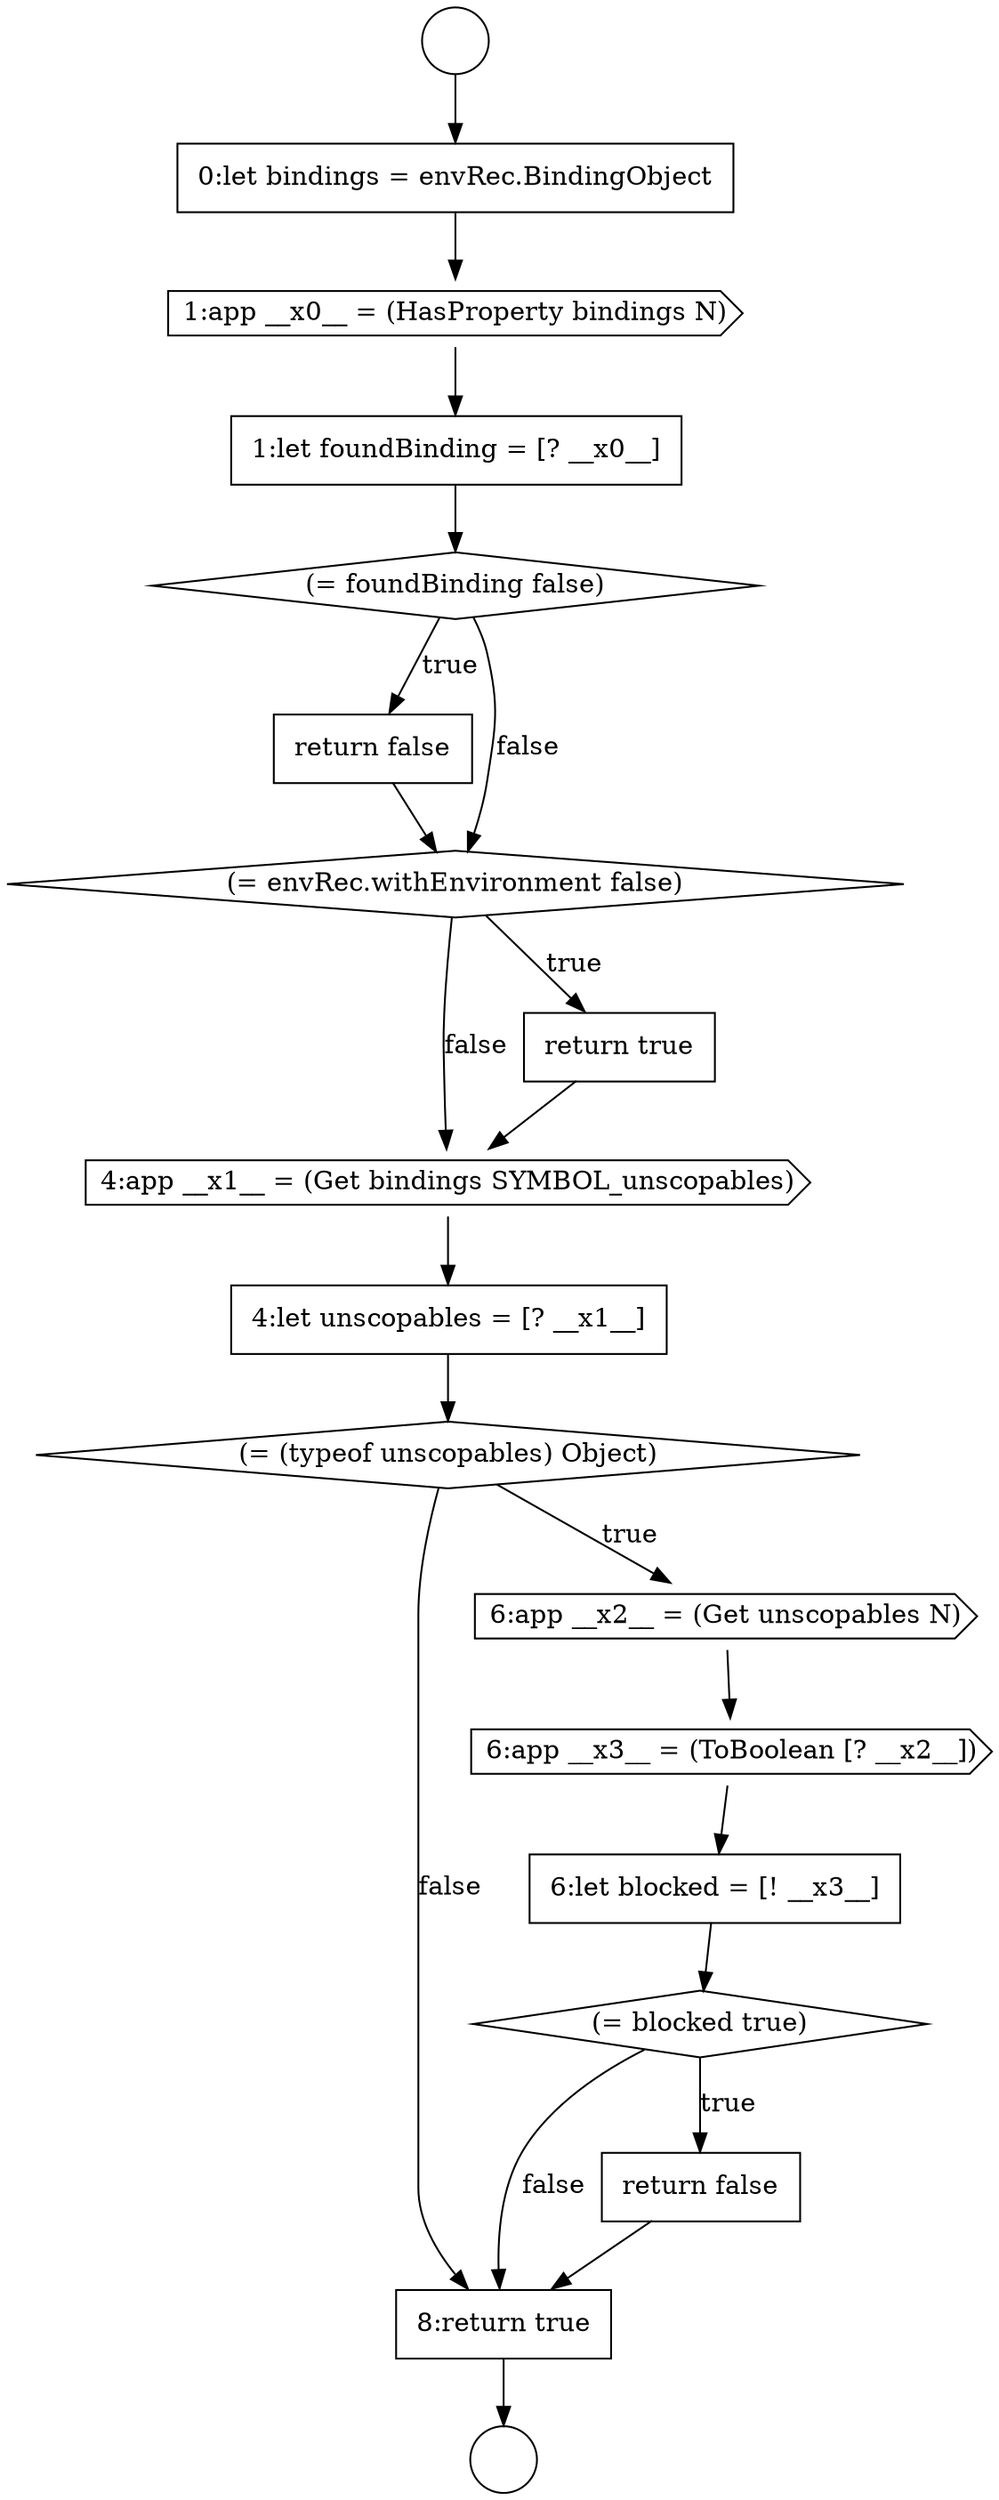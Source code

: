 digraph {
  node0 [shape=circle label=" " color="black" fillcolor="white" style=filled]
  node5 [shape=diamond, label=<<font color="black">(= foundBinding false)</font>> color="black" fillcolor="white" style=filled]
  node10 [shape=none, margin=0, label=<<font color="black">
    <table border="0" cellborder="1" cellspacing="0" cellpadding="10">
      <tr><td align="left">4:let unscopables = [? __x1__]</td></tr>
    </table>
  </font>> color="black" fillcolor="white" style=filled]
  node14 [shape=none, margin=0, label=<<font color="black">
    <table border="0" cellborder="1" cellspacing="0" cellpadding="10">
      <tr><td align="left">6:let blocked = [! __x3__]</td></tr>
    </table>
  </font>> color="black" fillcolor="white" style=filled]
  node1 [shape=circle label=" " color="black" fillcolor="white" style=filled]
  node6 [shape=none, margin=0, label=<<font color="black">
    <table border="0" cellborder="1" cellspacing="0" cellpadding="10">
      <tr><td align="left">return false</td></tr>
    </table>
  </font>> color="black" fillcolor="white" style=filled]
  node9 [shape=cds, label=<<font color="black">4:app __x1__ = (Get bindings SYMBOL_unscopables)</font>> color="black" fillcolor="white" style=filled]
  node13 [shape=cds, label=<<font color="black">6:app __x3__ = (ToBoolean [? __x2__])</font>> color="black" fillcolor="white" style=filled]
  node2 [shape=none, margin=0, label=<<font color="black">
    <table border="0" cellborder="1" cellspacing="0" cellpadding="10">
      <tr><td align="left">0:let bindings = envRec.BindingObject</td></tr>
    </table>
  </font>> color="black" fillcolor="white" style=filled]
  node17 [shape=none, margin=0, label=<<font color="black">
    <table border="0" cellborder="1" cellspacing="0" cellpadding="10">
      <tr><td align="left">8:return true</td></tr>
    </table>
  </font>> color="black" fillcolor="white" style=filled]
  node12 [shape=cds, label=<<font color="black">6:app __x2__ = (Get unscopables N)</font>> color="black" fillcolor="white" style=filled]
  node7 [shape=diamond, label=<<font color="black">(= envRec.withEnvironment false)</font>> color="black" fillcolor="white" style=filled]
  node3 [shape=cds, label=<<font color="black">1:app __x0__ = (HasProperty bindings N)</font>> color="black" fillcolor="white" style=filled]
  node16 [shape=none, margin=0, label=<<font color="black">
    <table border="0" cellborder="1" cellspacing="0" cellpadding="10">
      <tr><td align="left">return false</td></tr>
    </table>
  </font>> color="black" fillcolor="white" style=filled]
  node11 [shape=diamond, label=<<font color="black">(= (typeof unscopables) Object)</font>> color="black" fillcolor="white" style=filled]
  node8 [shape=none, margin=0, label=<<font color="black">
    <table border="0" cellborder="1" cellspacing="0" cellpadding="10">
      <tr><td align="left">return true</td></tr>
    </table>
  </font>> color="black" fillcolor="white" style=filled]
  node4 [shape=none, margin=0, label=<<font color="black">
    <table border="0" cellborder="1" cellspacing="0" cellpadding="10">
      <tr><td align="left">1:let foundBinding = [? __x0__]</td></tr>
    </table>
  </font>> color="black" fillcolor="white" style=filled]
  node15 [shape=diamond, label=<<font color="black">(= blocked true)</font>> color="black" fillcolor="white" style=filled]
  node3 -> node4 [ color="black"]
  node11 -> node12 [label=<<font color="black">true</font>> color="black"]
  node11 -> node17 [label=<<font color="black">false</font>> color="black"]
  node17 -> node1 [ color="black"]
  node2 -> node3 [ color="black"]
  node7 -> node8 [label=<<font color="black">true</font>> color="black"]
  node7 -> node9 [label=<<font color="black">false</font>> color="black"]
  node13 -> node14 [ color="black"]
  node12 -> node13 [ color="black"]
  node0 -> node2 [ color="black"]
  node6 -> node7 [ color="black"]
  node14 -> node15 [ color="black"]
  node10 -> node11 [ color="black"]
  node4 -> node5 [ color="black"]
  node8 -> node9 [ color="black"]
  node5 -> node6 [label=<<font color="black">true</font>> color="black"]
  node5 -> node7 [label=<<font color="black">false</font>> color="black"]
  node16 -> node17 [ color="black"]
  node15 -> node16 [label=<<font color="black">true</font>> color="black"]
  node15 -> node17 [label=<<font color="black">false</font>> color="black"]
  node9 -> node10 [ color="black"]
}
